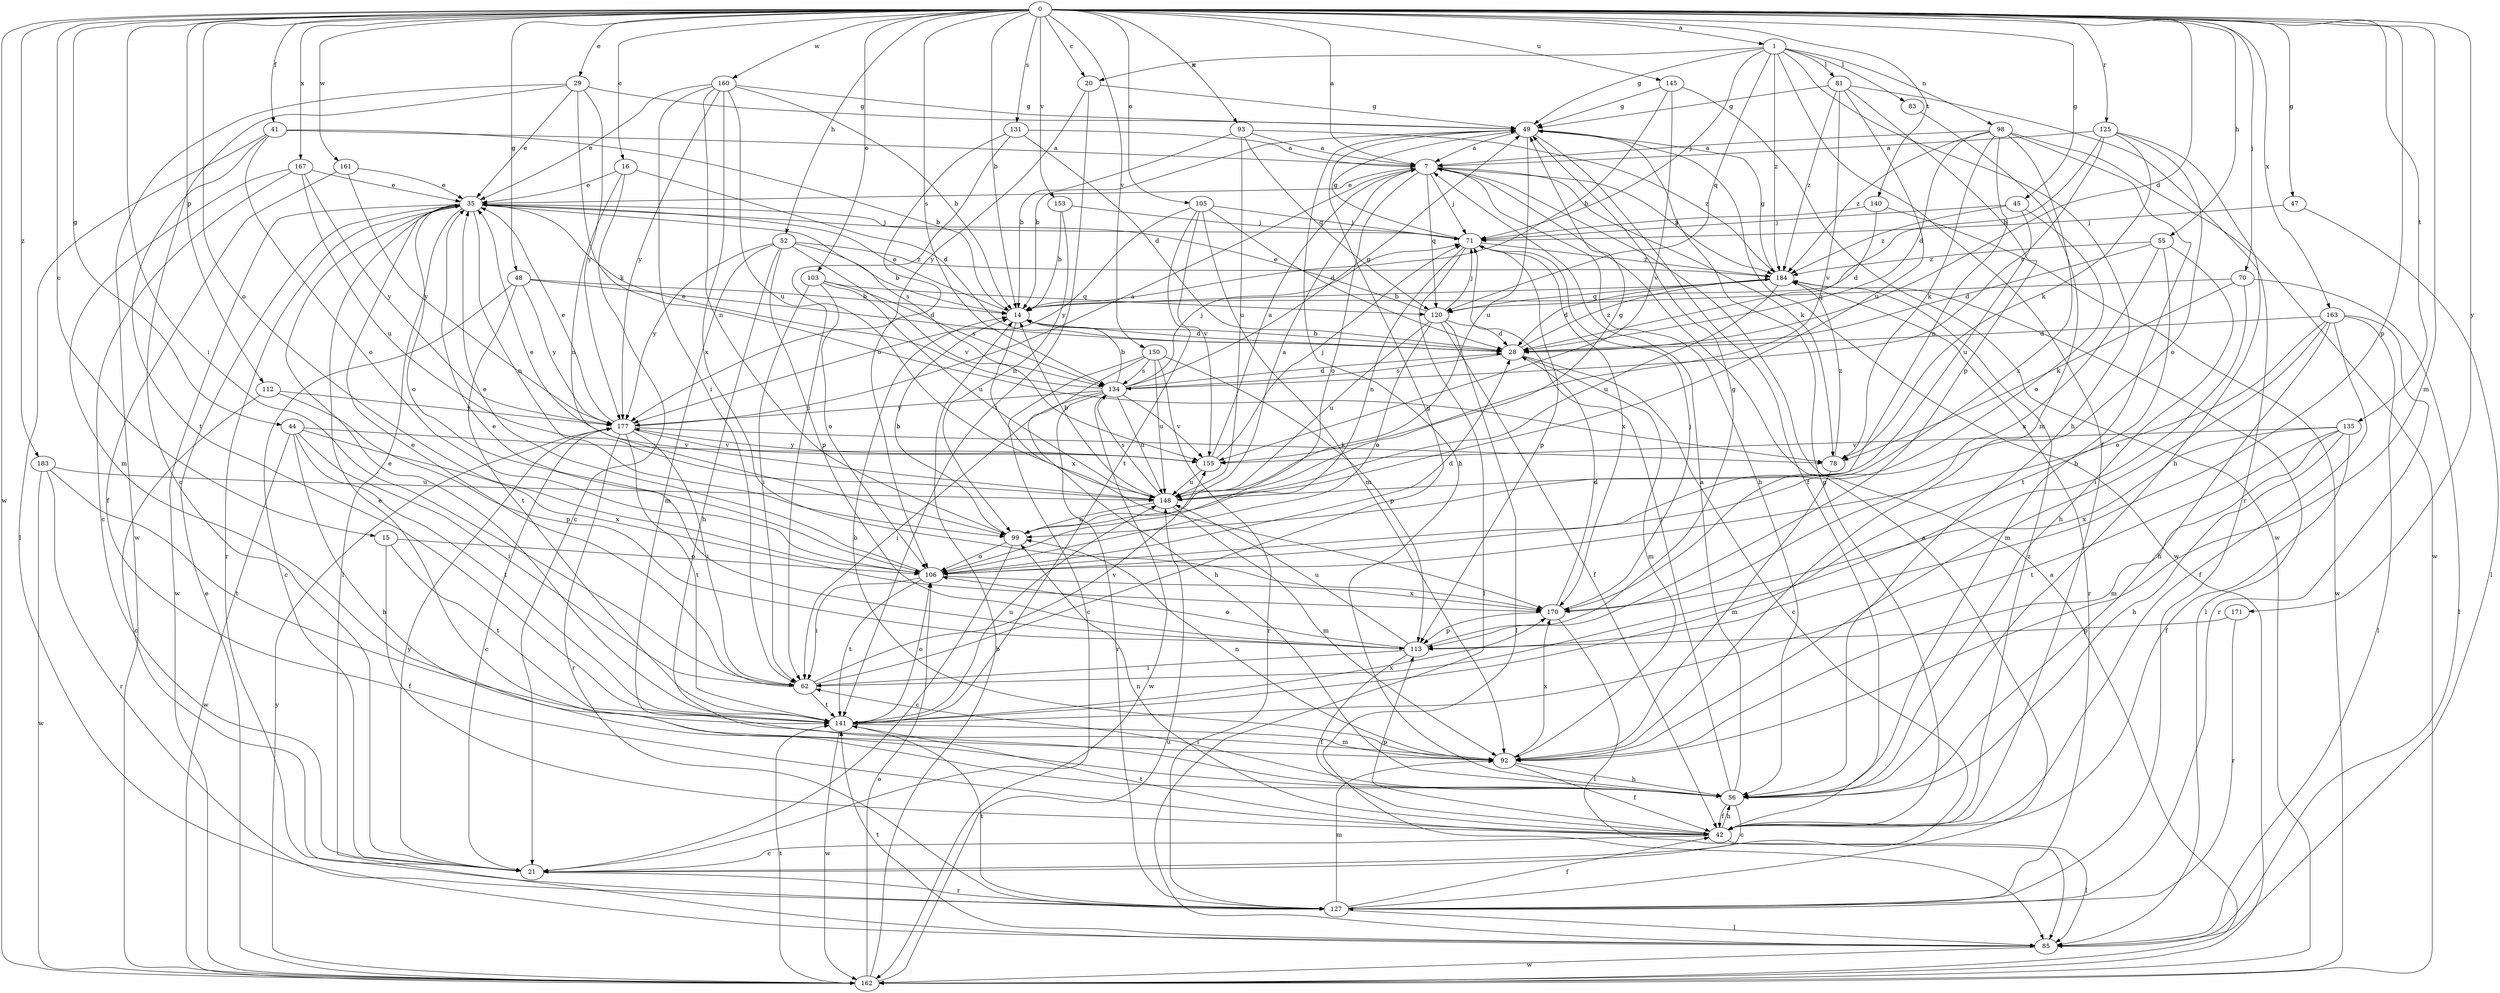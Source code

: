 strict digraph  {
0;
1;
7;
14;
15;
16;
20;
21;
28;
29;
35;
41;
42;
44;
45;
47;
48;
49;
52;
55;
56;
62;
70;
71;
78;
81;
83;
85;
92;
93;
98;
99;
103;
105;
106;
112;
113;
120;
125;
127;
131;
134;
135;
140;
141;
145;
148;
150;
153;
155;
160;
161;
162;
163;
167;
170;
171;
177;
183;
184;
0 -> 1  [label=a];
0 -> 7  [label=a];
0 -> 14  [label=b];
0 -> 15  [label=c];
0 -> 16  [label=c];
0 -> 20  [label=c];
0 -> 28  [label=d];
0 -> 29  [label=e];
0 -> 41  [label=f];
0 -> 44  [label=g];
0 -> 45  [label=g];
0 -> 47  [label=g];
0 -> 48  [label=g];
0 -> 52  [label=h];
0 -> 55  [label=h];
0 -> 62  [label=i];
0 -> 70  [label=j];
0 -> 92  [label=m];
0 -> 93  [label=n];
0 -> 103  [label=o];
0 -> 105  [label=o];
0 -> 106  [label=o];
0 -> 112  [label=p];
0 -> 113  [label=p];
0 -> 125  [label=r];
0 -> 131  [label=s];
0 -> 134  [label=s];
0 -> 135  [label=t];
0 -> 140  [label=t];
0 -> 145  [label=u];
0 -> 150  [label=v];
0 -> 153  [label=v];
0 -> 160  [label=w];
0 -> 161  [label=w];
0 -> 162  [label=w];
0 -> 163  [label=x];
0 -> 167  [label=x];
0 -> 171  [label=y];
0 -> 183  [label=z];
1 -> 20  [label=c];
1 -> 42  [label=f];
1 -> 49  [label=g];
1 -> 56  [label=h];
1 -> 71  [label=j];
1 -> 81  [label=l];
1 -> 83  [label=l];
1 -> 98  [label=n];
1 -> 120  [label=q];
1 -> 184  [label=z];
7 -> 35  [label=e];
7 -> 56  [label=h];
7 -> 71  [label=j];
7 -> 78  [label=k];
7 -> 106  [label=o];
7 -> 120  [label=q];
7 -> 184  [label=z];
14 -> 28  [label=d];
14 -> 35  [label=e];
14 -> 170  [label=x];
15 -> 42  [label=f];
15 -> 106  [label=o];
15 -> 141  [label=t];
16 -> 21  [label=c];
16 -> 28  [label=d];
16 -> 35  [label=e];
16 -> 99  [label=n];
20 -> 49  [label=g];
20 -> 141  [label=t];
20 -> 177  [label=y];
21 -> 127  [label=r];
21 -> 177  [label=y];
28 -> 14  [label=b];
28 -> 21  [label=c];
28 -> 92  [label=m];
28 -> 134  [label=s];
28 -> 184  [label=z];
29 -> 21  [label=c];
29 -> 35  [label=e];
29 -> 49  [label=g];
29 -> 78  [label=k];
29 -> 162  [label=w];
29 -> 177  [label=y];
35 -> 71  [label=j];
35 -> 85  [label=l];
35 -> 99  [label=n];
35 -> 106  [label=o];
35 -> 127  [label=r];
35 -> 134  [label=s];
35 -> 162  [label=w];
41 -> 7  [label=a];
41 -> 14  [label=b];
41 -> 85  [label=l];
41 -> 106  [label=o];
41 -> 141  [label=t];
42 -> 21  [label=c];
42 -> 49  [label=g];
42 -> 56  [label=h];
42 -> 85  [label=l];
42 -> 99  [label=n];
42 -> 113  [label=p];
42 -> 141  [label=t];
42 -> 184  [label=z];
44 -> 56  [label=h];
44 -> 62  [label=i];
44 -> 141  [label=t];
44 -> 155  [label=v];
44 -> 162  [label=w];
44 -> 170  [label=x];
45 -> 71  [label=j];
45 -> 106  [label=o];
45 -> 148  [label=u];
45 -> 184  [label=z];
47 -> 71  [label=j];
47 -> 85  [label=l];
48 -> 14  [label=b];
48 -> 21  [label=c];
48 -> 28  [label=d];
48 -> 141  [label=t];
48 -> 177  [label=y];
49 -> 7  [label=a];
49 -> 14  [label=b];
49 -> 42  [label=f];
49 -> 56  [label=h];
49 -> 148  [label=u];
49 -> 162  [label=w];
52 -> 14  [label=b];
52 -> 56  [label=h];
52 -> 92  [label=m];
52 -> 113  [label=p];
52 -> 155  [label=v];
52 -> 177  [label=y];
52 -> 184  [label=z];
55 -> 28  [label=d];
55 -> 56  [label=h];
55 -> 141  [label=t];
55 -> 170  [label=x];
55 -> 184  [label=z];
56 -> 7  [label=a];
56 -> 21  [label=c];
56 -> 35  [label=e];
56 -> 42  [label=f];
56 -> 62  [label=i];
56 -> 71  [label=j];
62 -> 35  [label=e];
62 -> 49  [label=g];
62 -> 141  [label=t];
62 -> 155  [label=v];
70 -> 62  [label=i];
70 -> 78  [label=k];
70 -> 85  [label=l];
70 -> 120  [label=q];
71 -> 49  [label=g];
71 -> 85  [label=l];
71 -> 99  [label=n];
71 -> 113  [label=p];
71 -> 170  [label=x];
71 -> 184  [label=z];
78 -> 92  [label=m];
78 -> 184  [label=z];
81 -> 49  [label=g];
81 -> 113  [label=p];
81 -> 127  [label=r];
81 -> 148  [label=u];
81 -> 155  [label=v];
81 -> 184  [label=z];
83 -> 92  [label=m];
85 -> 141  [label=t];
85 -> 162  [label=w];
92 -> 14  [label=b];
92 -> 42  [label=f];
92 -> 56  [label=h];
92 -> 99  [label=n];
92 -> 170  [label=x];
93 -> 7  [label=a];
93 -> 14  [label=b];
93 -> 120  [label=q];
93 -> 148  [label=u];
93 -> 184  [label=z];
98 -> 7  [label=a];
98 -> 28  [label=d];
98 -> 56  [label=h];
98 -> 78  [label=k];
98 -> 99  [label=n];
98 -> 162  [label=w];
98 -> 170  [label=x];
98 -> 184  [label=z];
99 -> 7  [label=a];
99 -> 14  [label=b];
99 -> 21  [label=c];
99 -> 106  [label=o];
103 -> 62  [label=i];
103 -> 106  [label=o];
103 -> 120  [label=q];
103 -> 134  [label=s];
103 -> 148  [label=u];
105 -> 28  [label=d];
105 -> 71  [label=j];
105 -> 92  [label=m];
105 -> 141  [label=t];
105 -> 155  [label=v];
105 -> 177  [label=y];
106 -> 28  [label=d];
106 -> 35  [label=e];
106 -> 62  [label=i];
106 -> 141  [label=t];
106 -> 170  [label=x];
112 -> 21  [label=c];
112 -> 113  [label=p];
112 -> 177  [label=y];
113 -> 35  [label=e];
113 -> 42  [label=f];
113 -> 49  [label=g];
113 -> 62  [label=i];
113 -> 106  [label=o];
113 -> 148  [label=u];
120 -> 28  [label=d];
120 -> 35  [label=e];
120 -> 42  [label=f];
120 -> 71  [label=j];
120 -> 85  [label=l];
120 -> 106  [label=o];
120 -> 148  [label=u];
125 -> 7  [label=a];
125 -> 14  [label=b];
125 -> 56  [label=h];
125 -> 78  [label=k];
125 -> 106  [label=o];
125 -> 134  [label=s];
127 -> 7  [label=a];
127 -> 42  [label=f];
127 -> 85  [label=l];
127 -> 92  [label=m];
127 -> 141  [label=t];
131 -> 7  [label=a];
131 -> 28  [label=d];
131 -> 62  [label=i];
131 -> 106  [label=o];
134 -> 14  [label=b];
134 -> 28  [label=d];
134 -> 35  [label=e];
134 -> 49  [label=g];
134 -> 62  [label=i];
134 -> 71  [label=j];
134 -> 127  [label=r];
134 -> 148  [label=u];
134 -> 155  [label=v];
134 -> 162  [label=w];
134 -> 177  [label=y];
135 -> 42  [label=f];
135 -> 56  [label=h];
135 -> 92  [label=m];
135 -> 141  [label=t];
135 -> 155  [label=v];
135 -> 170  [label=x];
140 -> 28  [label=d];
140 -> 71  [label=j];
140 -> 162  [label=w];
141 -> 35  [label=e];
141 -> 92  [label=m];
141 -> 106  [label=o];
141 -> 148  [label=u];
141 -> 162  [label=w];
141 -> 170  [label=x];
145 -> 14  [label=b];
145 -> 49  [label=g];
145 -> 155  [label=v];
145 -> 162  [label=w];
148 -> 14  [label=b];
148 -> 35  [label=e];
148 -> 49  [label=g];
148 -> 92  [label=m];
148 -> 99  [label=n];
148 -> 134  [label=s];
150 -> 21  [label=c];
150 -> 56  [label=h];
150 -> 113  [label=p];
150 -> 127  [label=r];
150 -> 134  [label=s];
150 -> 148  [label=u];
153 -> 14  [label=b];
153 -> 71  [label=j];
153 -> 99  [label=n];
155 -> 7  [label=a];
155 -> 71  [label=j];
155 -> 148  [label=u];
155 -> 177  [label=y];
160 -> 14  [label=b];
160 -> 35  [label=e];
160 -> 49  [label=g];
160 -> 62  [label=i];
160 -> 99  [label=n];
160 -> 148  [label=u];
160 -> 170  [label=x];
160 -> 177  [label=y];
161 -> 35  [label=e];
161 -> 42  [label=f];
161 -> 177  [label=y];
162 -> 7  [label=a];
162 -> 14  [label=b];
162 -> 35  [label=e];
162 -> 106  [label=o];
162 -> 141  [label=t];
162 -> 148  [label=u];
162 -> 177  [label=y];
163 -> 28  [label=d];
163 -> 42  [label=f];
163 -> 56  [label=h];
163 -> 85  [label=l];
163 -> 92  [label=m];
163 -> 106  [label=o];
163 -> 127  [label=r];
167 -> 21  [label=c];
167 -> 35  [label=e];
167 -> 92  [label=m];
167 -> 148  [label=u];
167 -> 177  [label=y];
170 -> 28  [label=d];
170 -> 71  [label=j];
170 -> 85  [label=l];
170 -> 113  [label=p];
171 -> 113  [label=p];
171 -> 127  [label=r];
177 -> 7  [label=a];
177 -> 21  [label=c];
177 -> 35  [label=e];
177 -> 62  [label=i];
177 -> 78  [label=k];
177 -> 127  [label=r];
177 -> 141  [label=t];
177 -> 155  [label=v];
183 -> 127  [label=r];
183 -> 141  [label=t];
183 -> 148  [label=u];
183 -> 162  [label=w];
184 -> 14  [label=b];
184 -> 28  [label=d];
184 -> 49  [label=g];
184 -> 85  [label=l];
184 -> 120  [label=q];
184 -> 127  [label=r];
184 -> 148  [label=u];
}

